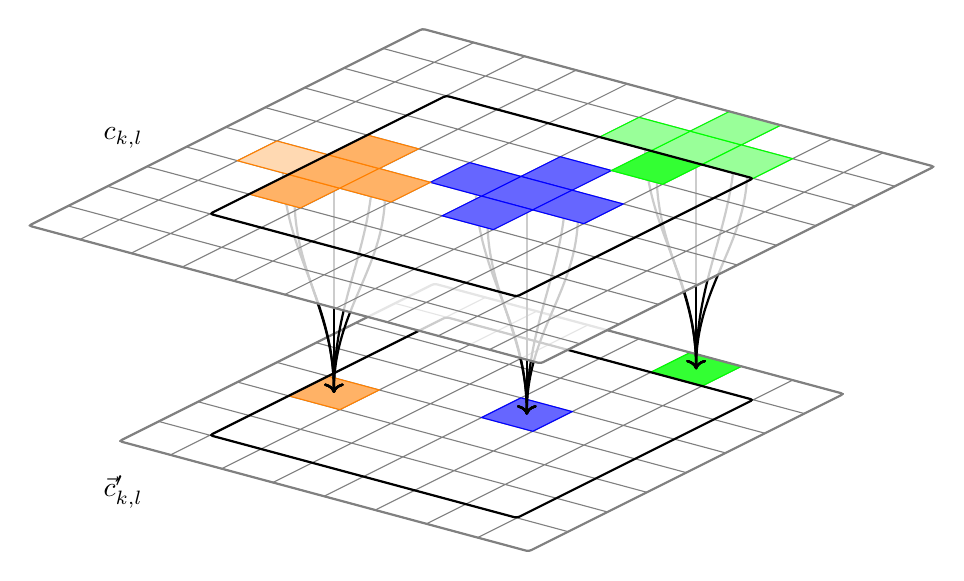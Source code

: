 \begin{tikzpicture}[scale=1,every node/.style={minimum size=0.5cm},on grid]

  \begin{scope}[
      yshift=-100,
      every node/.append style={yslant=0.5, xslant=-1.3},
      yslant=0.5,
      xslant=-1.3
    ]
    \coordinate (c42) at (2.25, 1.25);
    \coordinate (c32) at (1.75, 1.25);
    \coordinate (c22) at (1.25, 1.25);
    \coordinate (c33) at (1.75, 1.75);
    \coordinate (c31) at (1.75, 0.75);

    \coordinate (co15) at (0.75, 2.75);
    \coordinate (co25) at (1.25, 2.75);
    \coordinate (co35) at (1.75, 2.75);
    \coordinate (co24) at (1.25, 2.25);
    \coordinate (co26) at (1.25, 3.25);

    \coordinate (co51) at (2.75, 0.75);
    \coordinate (co61) at (3.25, 0.75);
    \coordinate (co71) at (3.75, 0.75);
    \coordinate (co60) at (3.25, 0.25);
    \coordinate (co62) at (3.25, 1.25);
  \end{scope}

  \begin{scope}[
      yshift=-180,
      every node/.append style={yslant=0.5, xslant=-1.3},
      yslant=0.5,
      xslant=-1.3
    ]
    \coordinate (cp32) at (1.75, 1.25);
    \coordinate (cop25) at (1.25, 2.75);
    \coordinate (cop61) at (3.25, 0.75);
  \end{scope}

  % lower plane
  \begin{scope}[
      yshift=-180,
      every node/.append style={yslant=0.5, xslant=-1.3},
      yslant=0.5,
      xslant=-1.3
    ]
    \draw[step=5mm, thin, gray] (-0.5,-0.5) grid (3.5,3.5);

    \fill[blue!60] (1.5,1) rectangle (2.0,1.5);
    \node at (cp32) [draw, color=blue] {};%{$c^\prime_{3,2}$};

    \fill[orange!60] (1.0,2.5) rectangle (1.5,3.0);
    \node at (cop25) [draw, color=orange] {};%{$c^\prime_{2,5}$};

    \fill[green!80] (3.0,0.5) rectangle (3.5,1.0);
    \node at (cop61) [draw, color=green] {};%{$c^\prime_{6,1}$};

    \draw[black,thick, rounded corners=1] (0,0) rectangle (3,3);
    \draw[gray,thick, rounded corners=1] (-0.5,-0.5) rectangle (3.5,3.5);
  \end{scope}

  % arrows
  \begin{scope}
    \draw[>->, thick] (c31) node[left,scale=1.3] {} to[out=270,in=90] (cp32);
    \draw[>->, thick] (c32) node[left,scale=1.3] {} to[out=270,in=90] (cp32);
    \draw[>->, thick] (c33) node[left,scale=1.3] {} to[out=270,in=90] (cp32);
    \draw[>->, thick] (c22) node[left,scale=1.3] {} to[out=270,in=90] (cp32);
    \draw[>->, thick] (c42) node[left,scale=1.3] {} to[out=270,in=90] (cp32);

    \draw[>->, thick] (co24) node[left,scale=1.3] {} to[out=270,in=90] (cop25);
    \draw[>->, thick] (co25) node[left,scale=1.3] {} to[out=270,in=90] (cop25);
    \draw[>->, thick] (co26) node[left,scale=1.3] {} to[out=270,in=90] (cop25);
    \draw[>->, thick] (co15) node[left,scale=1.3] {} to[out=270,in=90] (cop25);
    \draw[>->, thick] (co35) node[left,scale=1.3] {} to[out=270,in=90] (cop25);

    \draw[>->, thick] (co51) node[left,scale=1.3] {} to[out=270,in=90] (cop61);
    \draw[>->, thick] (co61) node[left,scale=1.3] {} to[out=270,in=90] (cop61);
    \draw[>->, thick] (co71) node[left,scale=1.3] {} to[out=270,in=90] (cop61);
    \draw[>->, thick] (co62) node[left,scale=1.3] {} to[out=270,in=90] (cop61);
    \draw[>->, thick] (co60) node[left,scale=1.3] {} to[out=270,in=90] (cop61);
  \end{scope}

  % upper plane
  \begin{scope}[
      yshift=-100,
      every node/.append style={yslant=0.5, xslant=-1.3},
      yslant=0.5,
      xslant=-1.3
    ]
    \fill[white,fill opacity=0.8] (-1.0,-1.0) rectangle (4.0,4.0);
    \draw[step=5mm, thin, gray] (-1.0,-1.0) grid (4.0,4.0);

    \fill[blue!60] (2,1) rectangle (2.5,1.5);
    \node at (c42) [draw, color=blue] {};%{$c_{4,2}$};

    \fill[blue!60] (1.5,1) rectangle (2.0,1.5);
    \node at (c32) [draw, color=blue] {};%{$c_{3,2}$};

    \fill[blue!60] (1,1) rectangle (1.5,1.5);
    \node at (c22) [draw, color=blue] {};%{$c_{2,2}$};

    \fill[blue!60] (1.5,1.5) rectangle (2.0,2.0);
    \node at (c33) [draw, color=blue] {};%{$c_{3,3}$};

    \fill[blue!60] (1.5,0.5) rectangle (2.0,1.0);
    \node at (c31) [draw, color=blue] {};%{$c_{3,1}$};

    \fill[orange!60] (0.5,2.5) rectangle (1.0,3.0);
    \node at (co15) [draw, color=orange] {};%{$c_{1,5}$};

    \fill[orange!60] (1.0,2.5) rectangle (1.5,3.0);
    \node at (co25) [draw, color=orange] {};%{$c_{2,5}$};

    \fill[orange!60] (1.5,2.5) rectangle (2.0,3.0);
    \node at (co35) [draw, color=orange] {};%{$c_{3,5}$};

    \fill[orange!60] (1.0,2.0) rectangle (1.5,2.5);
    \node at (co24) [draw, color=orange] {};%{$c_{2,4}$};

    \fill[orange!30] (1.0,3.0) rectangle (1.5,3.5);
    \node at (co26) [draw, color=orange] {};%{$c_{2,6}$};

    \fill[green!80] (2.5,0.5) rectangle (3.0,1.0);
    \node at (co51) [draw, color=green] {};%{$c_{5,1}$};

    \fill[green!40] (3.0,0.5) rectangle (3.5,1.0);
    \node at (co61) [draw, color=green] {};%{$c_{6,1}$};

    \fill[green!40] (3.5,0.5) rectangle (4.0,1.0);
    \node at (co71) [draw, color=green] {};%{$c_{7,1}$};

    \fill[green!40] (3.0,0.0) rectangle (3.5,0.5);
    \node at (co60) [draw, color=green] {};%{$c_{6,0}$};

    \fill[green!40] (3.0,1.0) rectangle (3.5,1.5);
    \node at (co62) [draw, color=green] {};%{$c_{6,2}$};

    \draw[black,thick, rounded corners=1] (0,0) rectangle (3,3);
    \draw[gray,thick, rounded corners=1] (-1.0,-1.0) rectangle (4.0,4.0);
  \end{scope}

  \node at (-5cm,-1.5cm) [black] {$c_{k,l}$};
  \node at (-5cm,-6cm) [black] {$\vec{c}^\prime_{k,l}$};
\end{tikzpicture}
